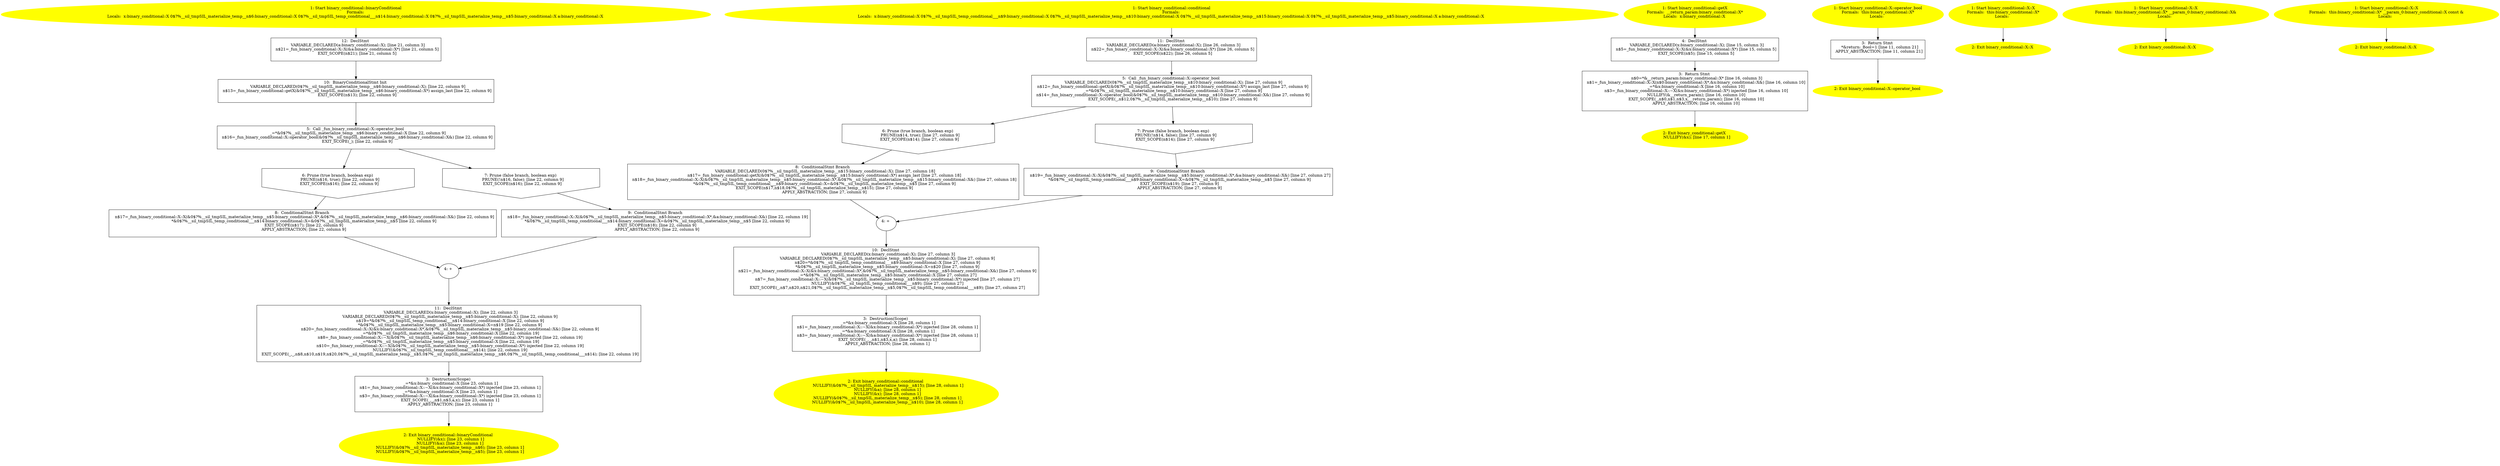/* @generated */
digraph cfg {
"binaryConditional#binary_conditional#15641211300815748363.a0f7e256e24b7117cb94c66e5aa27a30_1" [label="1: Start binary_conditional::binaryConditional\nFormals: \nLocals:  x:binary_conditional::X 0$?%__sil_tmpSIL_materialize_temp__n$6:binary_conditional::X 0$?%__sil_tmpSIL_temp_conditional___n$14:binary_conditional::X 0$?%__sil_tmpSIL_materialize_temp__n$5:binary_conditional::X a:binary_conditional::X \n  " color=yellow style=filled]
	

	 "binaryConditional#binary_conditional#15641211300815748363.a0f7e256e24b7117cb94c66e5aa27a30_1" -> "binaryConditional#binary_conditional#15641211300815748363.a0f7e256e24b7117cb94c66e5aa27a30_12" ;
"binaryConditional#binary_conditional#15641211300815748363.a0f7e256e24b7117cb94c66e5aa27a30_2" [label="2: Exit binary_conditional::binaryConditional \n   NULLIFY(&x); [line 23, column 1]\n  NULLIFY(&a); [line 23, column 1]\n  NULLIFY(&0$?%__sil_tmpSIL_materialize_temp__n$6); [line 23, column 1]\n  NULLIFY(&0$?%__sil_tmpSIL_materialize_temp__n$5); [line 23, column 1]\n " color=yellow style=filled]
	

"binaryConditional#binary_conditional#15641211300815748363.a0f7e256e24b7117cb94c66e5aa27a30_3" [label="3:  Destruction(Scope) \n   _=*&x:binary_conditional::X [line 23, column 1]\n  n$1=_fun_binary_conditional::X::~X(&x:binary_conditional::X*) injected [line 23, column 1]\n  _=*&a:binary_conditional::X [line 23, column 1]\n  n$3=_fun_binary_conditional::X::~X(&a:binary_conditional::X*) injected [line 23, column 1]\n  EXIT_SCOPE(_,_,n$1,n$3,a,x); [line 23, column 1]\n  APPLY_ABSTRACTION; [line 23, column 1]\n " shape="box"]
	

	 "binaryConditional#binary_conditional#15641211300815748363.a0f7e256e24b7117cb94c66e5aa27a30_3" -> "binaryConditional#binary_conditional#15641211300815748363.a0f7e256e24b7117cb94c66e5aa27a30_2" ;
"binaryConditional#binary_conditional#15641211300815748363.a0f7e256e24b7117cb94c66e5aa27a30_4" [label="4: + \n  " ]
	

	 "binaryConditional#binary_conditional#15641211300815748363.a0f7e256e24b7117cb94c66e5aa27a30_4" -> "binaryConditional#binary_conditional#15641211300815748363.a0f7e256e24b7117cb94c66e5aa27a30_11" ;
"binaryConditional#binary_conditional#15641211300815748363.a0f7e256e24b7117cb94c66e5aa27a30_5" [label="5:  Call _fun_binary_conditional::X::operator_bool \n   _=*&0$?%__sil_tmpSIL_materialize_temp__n$6:binary_conditional::X [line 22, column 9]\n  n$16=_fun_binary_conditional::X::operator_bool(&0$?%__sil_tmpSIL_materialize_temp__n$6:binary_conditional::X&) [line 22, column 9]\n  EXIT_SCOPE(_); [line 22, column 9]\n " shape="box"]
	

	 "binaryConditional#binary_conditional#15641211300815748363.a0f7e256e24b7117cb94c66e5aa27a30_5" -> "binaryConditional#binary_conditional#15641211300815748363.a0f7e256e24b7117cb94c66e5aa27a30_6" ;
	 "binaryConditional#binary_conditional#15641211300815748363.a0f7e256e24b7117cb94c66e5aa27a30_5" -> "binaryConditional#binary_conditional#15641211300815748363.a0f7e256e24b7117cb94c66e5aa27a30_7" ;
"binaryConditional#binary_conditional#15641211300815748363.a0f7e256e24b7117cb94c66e5aa27a30_6" [label="6: Prune (true branch, boolean exp) \n   PRUNE(n$16, true); [line 22, column 9]\n  EXIT_SCOPE(n$16); [line 22, column 9]\n " shape="invhouse"]
	

	 "binaryConditional#binary_conditional#15641211300815748363.a0f7e256e24b7117cb94c66e5aa27a30_6" -> "binaryConditional#binary_conditional#15641211300815748363.a0f7e256e24b7117cb94c66e5aa27a30_8" ;
"binaryConditional#binary_conditional#15641211300815748363.a0f7e256e24b7117cb94c66e5aa27a30_7" [label="7: Prune (false branch, boolean exp) \n   PRUNE(!n$16, false); [line 22, column 9]\n  EXIT_SCOPE(n$16); [line 22, column 9]\n " shape="invhouse"]
	

	 "binaryConditional#binary_conditional#15641211300815748363.a0f7e256e24b7117cb94c66e5aa27a30_7" -> "binaryConditional#binary_conditional#15641211300815748363.a0f7e256e24b7117cb94c66e5aa27a30_9" ;
"binaryConditional#binary_conditional#15641211300815748363.a0f7e256e24b7117cb94c66e5aa27a30_8" [label="8:  ConditionalStmt Branch \n   n$17=_fun_binary_conditional::X::X(&0$?%__sil_tmpSIL_materialize_temp__n$5:binary_conditional::X*,&0$?%__sil_tmpSIL_materialize_temp__n$6:binary_conditional::X&) [line 22, column 9]\n  *&0$?%__sil_tmpSIL_temp_conditional___n$14:binary_conditional::X=&0$?%__sil_tmpSIL_materialize_temp__n$5 [line 22, column 9]\n  EXIT_SCOPE(n$17); [line 22, column 9]\n  APPLY_ABSTRACTION; [line 22, column 9]\n " shape="box"]
	

	 "binaryConditional#binary_conditional#15641211300815748363.a0f7e256e24b7117cb94c66e5aa27a30_8" -> "binaryConditional#binary_conditional#15641211300815748363.a0f7e256e24b7117cb94c66e5aa27a30_4" ;
"binaryConditional#binary_conditional#15641211300815748363.a0f7e256e24b7117cb94c66e5aa27a30_9" [label="9:  ConditionalStmt Branch \n   n$18=_fun_binary_conditional::X::X(&0$?%__sil_tmpSIL_materialize_temp__n$5:binary_conditional::X*,&a:binary_conditional::X&) [line 22, column 19]\n  *&0$?%__sil_tmpSIL_temp_conditional___n$14:binary_conditional::X=&0$?%__sil_tmpSIL_materialize_temp__n$5 [line 22, column 9]\n  EXIT_SCOPE(n$18); [line 22, column 9]\n  APPLY_ABSTRACTION; [line 22, column 9]\n " shape="box"]
	

	 "binaryConditional#binary_conditional#15641211300815748363.a0f7e256e24b7117cb94c66e5aa27a30_9" -> "binaryConditional#binary_conditional#15641211300815748363.a0f7e256e24b7117cb94c66e5aa27a30_4" ;
"binaryConditional#binary_conditional#15641211300815748363.a0f7e256e24b7117cb94c66e5aa27a30_10" [label="10:  BinaryConditionalStmt Init \n   VARIABLE_DECLARED(0$?%__sil_tmpSIL_materialize_temp__n$6:binary_conditional::X); [line 22, column 9]\n  n$13=_fun_binary_conditional::getX(&0$?%__sil_tmpSIL_materialize_temp__n$6:binary_conditional::X*) assign_last [line 22, column 9]\n  EXIT_SCOPE(n$13); [line 22, column 9]\n " shape="box"]
	

	 "binaryConditional#binary_conditional#15641211300815748363.a0f7e256e24b7117cb94c66e5aa27a30_10" -> "binaryConditional#binary_conditional#15641211300815748363.a0f7e256e24b7117cb94c66e5aa27a30_5" ;
"binaryConditional#binary_conditional#15641211300815748363.a0f7e256e24b7117cb94c66e5aa27a30_11" [label="11:  DeclStmt \n   VARIABLE_DECLARED(x:binary_conditional::X); [line 22, column 3]\n  VARIABLE_DECLARED(0$?%__sil_tmpSIL_materialize_temp__n$5:binary_conditional::X); [line 22, column 9]\n  n$19=*&0$?%__sil_tmpSIL_temp_conditional___n$14:binary_conditional::X [line 22, column 9]\n  *&0$?%__sil_tmpSIL_materialize_temp__n$5:binary_conditional::X=n$19 [line 22, column 9]\n  n$20=_fun_binary_conditional::X::X(&x:binary_conditional::X*,&0$?%__sil_tmpSIL_materialize_temp__n$5:binary_conditional::X&) [line 22, column 9]\n  _=*&0$?%__sil_tmpSIL_materialize_temp__n$6:binary_conditional::X [line 22, column 19]\n  n$8=_fun_binary_conditional::X::~X(&0$?%__sil_tmpSIL_materialize_temp__n$6:binary_conditional::X*) injected [line 22, column 19]\n  _=*&0$?%__sil_tmpSIL_materialize_temp__n$5:binary_conditional::X [line 22, column 19]\n  n$10=_fun_binary_conditional::X::~X(&0$?%__sil_tmpSIL_materialize_temp__n$5:binary_conditional::X*) injected [line 22, column 19]\n  NULLIFY(&0$?%__sil_tmpSIL_temp_conditional___n$14); [line 22, column 19]\n  EXIT_SCOPE(_,_,n$8,n$10,n$19,n$20,0$?%__sil_tmpSIL_materialize_temp__n$5,0$?%__sil_tmpSIL_materialize_temp__n$6,0$?%__sil_tmpSIL_temp_conditional___n$14); [line 22, column 19]\n " shape="box"]
	

	 "binaryConditional#binary_conditional#15641211300815748363.a0f7e256e24b7117cb94c66e5aa27a30_11" -> "binaryConditional#binary_conditional#15641211300815748363.a0f7e256e24b7117cb94c66e5aa27a30_3" ;
"binaryConditional#binary_conditional#15641211300815748363.a0f7e256e24b7117cb94c66e5aa27a30_12" [label="12:  DeclStmt \n   VARIABLE_DECLARED(a:binary_conditional::X); [line 21, column 3]\n  n$21=_fun_binary_conditional::X::X(&a:binary_conditional::X*) [line 21, column 5]\n  EXIT_SCOPE(n$21); [line 21, column 5]\n " shape="box"]
	

	 "binaryConditional#binary_conditional#15641211300815748363.a0f7e256e24b7117cb94c66e5aa27a30_12" -> "binaryConditional#binary_conditional#15641211300815748363.a0f7e256e24b7117cb94c66e5aa27a30_10" ;
"conditional#binary_conditional#4777209206611953450.41decaebdce6325bd31c1d47d4647c45_1" [label="1: Start binary_conditional::conditional\nFormals: \nLocals:  x:binary_conditional::X 0$?%__sil_tmpSIL_temp_conditional___n$9:binary_conditional::X 0$?%__sil_tmpSIL_materialize_temp__n$10:binary_conditional::X 0$?%__sil_tmpSIL_materialize_temp__n$15:binary_conditional::X 0$?%__sil_tmpSIL_materialize_temp__n$5:binary_conditional::X a:binary_conditional::X \n  " color=yellow style=filled]
	

	 "conditional#binary_conditional#4777209206611953450.41decaebdce6325bd31c1d47d4647c45_1" -> "conditional#binary_conditional#4777209206611953450.41decaebdce6325bd31c1d47d4647c45_11" ;
"conditional#binary_conditional#4777209206611953450.41decaebdce6325bd31c1d47d4647c45_2" [label="2: Exit binary_conditional::conditional \n   NULLIFY(&0$?%__sil_tmpSIL_materialize_temp__n$15); [line 28, column 1]\n  NULLIFY(&a); [line 28, column 1]\n  NULLIFY(&x); [line 28, column 1]\n  NULLIFY(&0$?%__sil_tmpSIL_materialize_temp__n$5); [line 28, column 1]\n  NULLIFY(&0$?%__sil_tmpSIL_materialize_temp__n$10); [line 28, column 1]\n " color=yellow style=filled]
	

"conditional#binary_conditional#4777209206611953450.41decaebdce6325bd31c1d47d4647c45_3" [label="3:  Destruction(Scope) \n   _=*&x:binary_conditional::X [line 28, column 1]\n  n$1=_fun_binary_conditional::X::~X(&x:binary_conditional::X*) injected [line 28, column 1]\n  _=*&a:binary_conditional::X [line 28, column 1]\n  n$3=_fun_binary_conditional::X::~X(&a:binary_conditional::X*) injected [line 28, column 1]\n  EXIT_SCOPE(_,_,n$1,n$3,x,a); [line 28, column 1]\n  APPLY_ABSTRACTION; [line 28, column 1]\n " shape="box"]
	

	 "conditional#binary_conditional#4777209206611953450.41decaebdce6325bd31c1d47d4647c45_3" -> "conditional#binary_conditional#4777209206611953450.41decaebdce6325bd31c1d47d4647c45_2" ;
"conditional#binary_conditional#4777209206611953450.41decaebdce6325bd31c1d47d4647c45_4" [label="4: + \n  " ]
	

	 "conditional#binary_conditional#4777209206611953450.41decaebdce6325bd31c1d47d4647c45_4" -> "conditional#binary_conditional#4777209206611953450.41decaebdce6325bd31c1d47d4647c45_10" ;
"conditional#binary_conditional#4777209206611953450.41decaebdce6325bd31c1d47d4647c45_5" [label="5:  Call _fun_binary_conditional::X::operator_bool \n   VARIABLE_DECLARED(0$?%__sil_tmpSIL_materialize_temp__n$10:binary_conditional::X); [line 27, column 9]\n  n$12=_fun_binary_conditional::getX(&0$?%__sil_tmpSIL_materialize_temp__n$10:binary_conditional::X*) assign_last [line 27, column 9]\n  _=*&0$?%__sil_tmpSIL_materialize_temp__n$10:binary_conditional::X [line 27, column 9]\n  n$14=_fun_binary_conditional::X::operator_bool(&0$?%__sil_tmpSIL_materialize_temp__n$10:binary_conditional::X&) [line 27, column 9]\n  EXIT_SCOPE(_,n$12,0$?%__sil_tmpSIL_materialize_temp__n$10); [line 27, column 9]\n " shape="box"]
	

	 "conditional#binary_conditional#4777209206611953450.41decaebdce6325bd31c1d47d4647c45_5" -> "conditional#binary_conditional#4777209206611953450.41decaebdce6325bd31c1d47d4647c45_6" ;
	 "conditional#binary_conditional#4777209206611953450.41decaebdce6325bd31c1d47d4647c45_5" -> "conditional#binary_conditional#4777209206611953450.41decaebdce6325bd31c1d47d4647c45_7" ;
"conditional#binary_conditional#4777209206611953450.41decaebdce6325bd31c1d47d4647c45_6" [label="6: Prune (true branch, boolean exp) \n   PRUNE(n$14, true); [line 27, column 9]\n  EXIT_SCOPE(n$14); [line 27, column 9]\n " shape="invhouse"]
	

	 "conditional#binary_conditional#4777209206611953450.41decaebdce6325bd31c1d47d4647c45_6" -> "conditional#binary_conditional#4777209206611953450.41decaebdce6325bd31c1d47d4647c45_8" ;
"conditional#binary_conditional#4777209206611953450.41decaebdce6325bd31c1d47d4647c45_7" [label="7: Prune (false branch, boolean exp) \n   PRUNE(!n$14, false); [line 27, column 9]\n  EXIT_SCOPE(n$14); [line 27, column 9]\n " shape="invhouse"]
	

	 "conditional#binary_conditional#4777209206611953450.41decaebdce6325bd31c1d47d4647c45_7" -> "conditional#binary_conditional#4777209206611953450.41decaebdce6325bd31c1d47d4647c45_9" ;
"conditional#binary_conditional#4777209206611953450.41decaebdce6325bd31c1d47d4647c45_8" [label="8:  ConditionalStmt Branch \n   VARIABLE_DECLARED(0$?%__sil_tmpSIL_materialize_temp__n$15:binary_conditional::X); [line 27, column 18]\n  n$17=_fun_binary_conditional::getX(&0$?%__sil_tmpSIL_materialize_temp__n$15:binary_conditional::X*) assign_last [line 27, column 18]\n  n$18=_fun_binary_conditional::X::X(&0$?%__sil_tmpSIL_materialize_temp__n$5:binary_conditional::X*,&0$?%__sil_tmpSIL_materialize_temp__n$15:binary_conditional::X&) [line 27, column 18]\n  *&0$?%__sil_tmpSIL_temp_conditional___n$9:binary_conditional::X=&0$?%__sil_tmpSIL_materialize_temp__n$5 [line 27, column 9]\n  EXIT_SCOPE(n$17,n$18,0$?%__sil_tmpSIL_materialize_temp__n$15); [line 27, column 9]\n  APPLY_ABSTRACTION; [line 27, column 9]\n " shape="box"]
	

	 "conditional#binary_conditional#4777209206611953450.41decaebdce6325bd31c1d47d4647c45_8" -> "conditional#binary_conditional#4777209206611953450.41decaebdce6325bd31c1d47d4647c45_4" ;
"conditional#binary_conditional#4777209206611953450.41decaebdce6325bd31c1d47d4647c45_9" [label="9:  ConditionalStmt Branch \n   n$19=_fun_binary_conditional::X::X(&0$?%__sil_tmpSIL_materialize_temp__n$5:binary_conditional::X*,&a:binary_conditional::X&) [line 27, column 27]\n  *&0$?%__sil_tmpSIL_temp_conditional___n$9:binary_conditional::X=&0$?%__sil_tmpSIL_materialize_temp__n$5 [line 27, column 9]\n  EXIT_SCOPE(n$19); [line 27, column 9]\n  APPLY_ABSTRACTION; [line 27, column 9]\n " shape="box"]
	

	 "conditional#binary_conditional#4777209206611953450.41decaebdce6325bd31c1d47d4647c45_9" -> "conditional#binary_conditional#4777209206611953450.41decaebdce6325bd31c1d47d4647c45_4" ;
"conditional#binary_conditional#4777209206611953450.41decaebdce6325bd31c1d47d4647c45_10" [label="10:  DeclStmt \n   VARIABLE_DECLARED(x:binary_conditional::X); [line 27, column 3]\n  VARIABLE_DECLARED(0$?%__sil_tmpSIL_materialize_temp__n$5:binary_conditional::X); [line 27, column 9]\n  n$20=*&0$?%__sil_tmpSIL_temp_conditional___n$9:binary_conditional::X [line 27, column 9]\n  *&0$?%__sil_tmpSIL_materialize_temp__n$5:binary_conditional::X=n$20 [line 27, column 9]\n  n$21=_fun_binary_conditional::X::X(&x:binary_conditional::X*,&0$?%__sil_tmpSIL_materialize_temp__n$5:binary_conditional::X&) [line 27, column 9]\n  _=*&0$?%__sil_tmpSIL_materialize_temp__n$5:binary_conditional::X [line 27, column 27]\n  n$7=_fun_binary_conditional::X::~X(&0$?%__sil_tmpSIL_materialize_temp__n$5:binary_conditional::X*) injected [line 27, column 27]\n  NULLIFY(&0$?%__sil_tmpSIL_temp_conditional___n$9); [line 27, column 27]\n  EXIT_SCOPE(_,n$7,n$20,n$21,0$?%__sil_tmpSIL_materialize_temp__n$5,0$?%__sil_tmpSIL_temp_conditional___n$9); [line 27, column 27]\n " shape="box"]
	

	 "conditional#binary_conditional#4777209206611953450.41decaebdce6325bd31c1d47d4647c45_10" -> "conditional#binary_conditional#4777209206611953450.41decaebdce6325bd31c1d47d4647c45_3" ;
"conditional#binary_conditional#4777209206611953450.41decaebdce6325bd31c1d47d4647c45_11" [label="11:  DeclStmt \n   VARIABLE_DECLARED(a:binary_conditional::X); [line 26, column 3]\n  n$22=_fun_binary_conditional::X::X(&a:binary_conditional::X*) [line 26, column 5]\n  EXIT_SCOPE(n$22); [line 26, column 5]\n " shape="box"]
	

	 "conditional#binary_conditional#4777209206611953450.41decaebdce6325bd31c1d47d4647c45_11" -> "conditional#binary_conditional#4777209206611953450.41decaebdce6325bd31c1d47d4647c45_5" ;
"getX#binary_conditional(class binary_conditional::X)#7708042186122353096.8825a5a3afa327848f6dcf77ec0e3f60_1" [label="1: Start binary_conditional::getX\nFormals:  __return_param:binary_conditional::X*\nLocals:  x:binary_conditional::X \n  " color=yellow style=filled]
	

	 "getX#binary_conditional(class binary_conditional::X)#7708042186122353096.8825a5a3afa327848f6dcf77ec0e3f60_1" -> "getX#binary_conditional(class binary_conditional::X)#7708042186122353096.8825a5a3afa327848f6dcf77ec0e3f60_4" ;
"getX#binary_conditional(class binary_conditional::X)#7708042186122353096.8825a5a3afa327848f6dcf77ec0e3f60_2" [label="2: Exit binary_conditional::getX \n   NULLIFY(&x); [line 17, column 1]\n " color=yellow style=filled]
	

"getX#binary_conditional(class binary_conditional::X)#7708042186122353096.8825a5a3afa327848f6dcf77ec0e3f60_3" [label="3:  Return Stmt \n   n$0=*&__return_param:binary_conditional::X* [line 16, column 3]\n  n$1=_fun_binary_conditional::X::X(n$0:binary_conditional::X*,&x:binary_conditional::X&) [line 16, column 10]\n  _=*&x:binary_conditional::X [line 16, column 10]\n  n$3=_fun_binary_conditional::X::~X(&x:binary_conditional::X*) injected [line 16, column 10]\n  NULLIFY(&__return_param); [line 16, column 10]\n  EXIT_SCOPE(_,n$0,n$1,n$3,x,__return_param); [line 16, column 10]\n  APPLY_ABSTRACTION; [line 16, column 10]\n " shape="box"]
	

	 "getX#binary_conditional(class binary_conditional::X)#7708042186122353096.8825a5a3afa327848f6dcf77ec0e3f60_3" -> "getX#binary_conditional(class binary_conditional::X)#7708042186122353096.8825a5a3afa327848f6dcf77ec0e3f60_2" ;
"getX#binary_conditional(class binary_conditional::X)#7708042186122353096.8825a5a3afa327848f6dcf77ec0e3f60_4" [label="4:  DeclStmt \n   VARIABLE_DECLARED(x:binary_conditional::X); [line 15, column 3]\n  n$5=_fun_binary_conditional::X::X(&x:binary_conditional::X*) [line 15, column 5]\n  EXIT_SCOPE(n$5); [line 15, column 5]\n " shape="box"]
	

	 "getX#binary_conditional(class binary_conditional::X)#7708042186122353096.8825a5a3afa327848f6dcf77ec0e3f60_4" -> "getX#binary_conditional(class binary_conditional::X)#7708042186122353096.8825a5a3afa327848f6dcf77ec0e3f60_3" ;
"operator_bool#X#binary_conditional#(663222161121279878).1074e20ff76c2575638dad4d7c1539a7_1" [label="1: Start binary_conditional::X::operator_bool\nFormals:  this:binary_conditional::X*\nLocals:  \n  " color=yellow style=filled]
	

	 "operator_bool#X#binary_conditional#(663222161121279878).1074e20ff76c2575638dad4d7c1539a7_1" -> "operator_bool#X#binary_conditional#(663222161121279878).1074e20ff76c2575638dad4d7c1539a7_3" ;
"operator_bool#X#binary_conditional#(663222161121279878).1074e20ff76c2575638dad4d7c1539a7_2" [label="2: Exit binary_conditional::X::operator_bool \n  " color=yellow style=filled]
	

"operator_bool#X#binary_conditional#(663222161121279878).1074e20ff76c2575638dad4d7c1539a7_3" [label="3:  Return Stmt \n   *&return:_Bool=1 [line 11, column 21]\n  APPLY_ABSTRACTION; [line 11, column 21]\n " shape="box"]
	

	 "operator_bool#X#binary_conditional#(663222161121279878).1074e20ff76c2575638dad4d7c1539a7_3" -> "operator_bool#X#binary_conditional#(663222161121279878).1074e20ff76c2575638dad4d7c1539a7_2" ;
"X#X#binary_conditional#{14263889156663411855|constexpr}.2259daea109ab4ed7cb747998c1a8b38_1" [label="1: Start binary_conditional::X::X\nFormals:  this:binary_conditional::X*\nLocals:  \n  " color=yellow style=filled]
	

	 "X#X#binary_conditional#{14263889156663411855|constexpr}.2259daea109ab4ed7cb747998c1a8b38_1" -> "X#X#binary_conditional#{14263889156663411855|constexpr}.2259daea109ab4ed7cb747998c1a8b38_2" ;
"X#X#binary_conditional#{14263889156663411855|constexpr}.2259daea109ab4ed7cb747998c1a8b38_2" [label="2: Exit binary_conditional::X::X \n  " color=yellow style=filled]
	

"X#X#binary_conditional#{984623546922473120|constexpr}.75245961304dd439037ceba4c9251935_1" [label="1: Start binary_conditional::X::X\nFormals:  this:binary_conditional::X* __param_0:binary_conditional::X&\nLocals:  \n  " color=yellow style=filled]
	

	 "X#X#binary_conditional#{984623546922473120|constexpr}.75245961304dd439037ceba4c9251935_1" -> "X#X#binary_conditional#{984623546922473120|constexpr}.75245961304dd439037ceba4c9251935_2" ;
"X#X#binary_conditional#{984623546922473120|constexpr}.75245961304dd439037ceba4c9251935_2" [label="2: Exit binary_conditional::X::X \n  " color=yellow style=filled]
	

"X#X#binary_conditional#{9863553346576066468|constexpr}.13550d5872419d596c3c38205883714d_1" [label="1: Start binary_conditional::X::X\nFormals:  this:binary_conditional::X* __param_0:binary_conditional::X const &\nLocals:  \n  " color=yellow style=filled]
	

	 "X#X#binary_conditional#{9863553346576066468|constexpr}.13550d5872419d596c3c38205883714d_1" -> "X#X#binary_conditional#{9863553346576066468|constexpr}.13550d5872419d596c3c38205883714d_2" ;
"X#X#binary_conditional#{9863553346576066468|constexpr}.13550d5872419d596c3c38205883714d_2" [label="2: Exit binary_conditional::X::X \n  " color=yellow style=filled]
	

}
